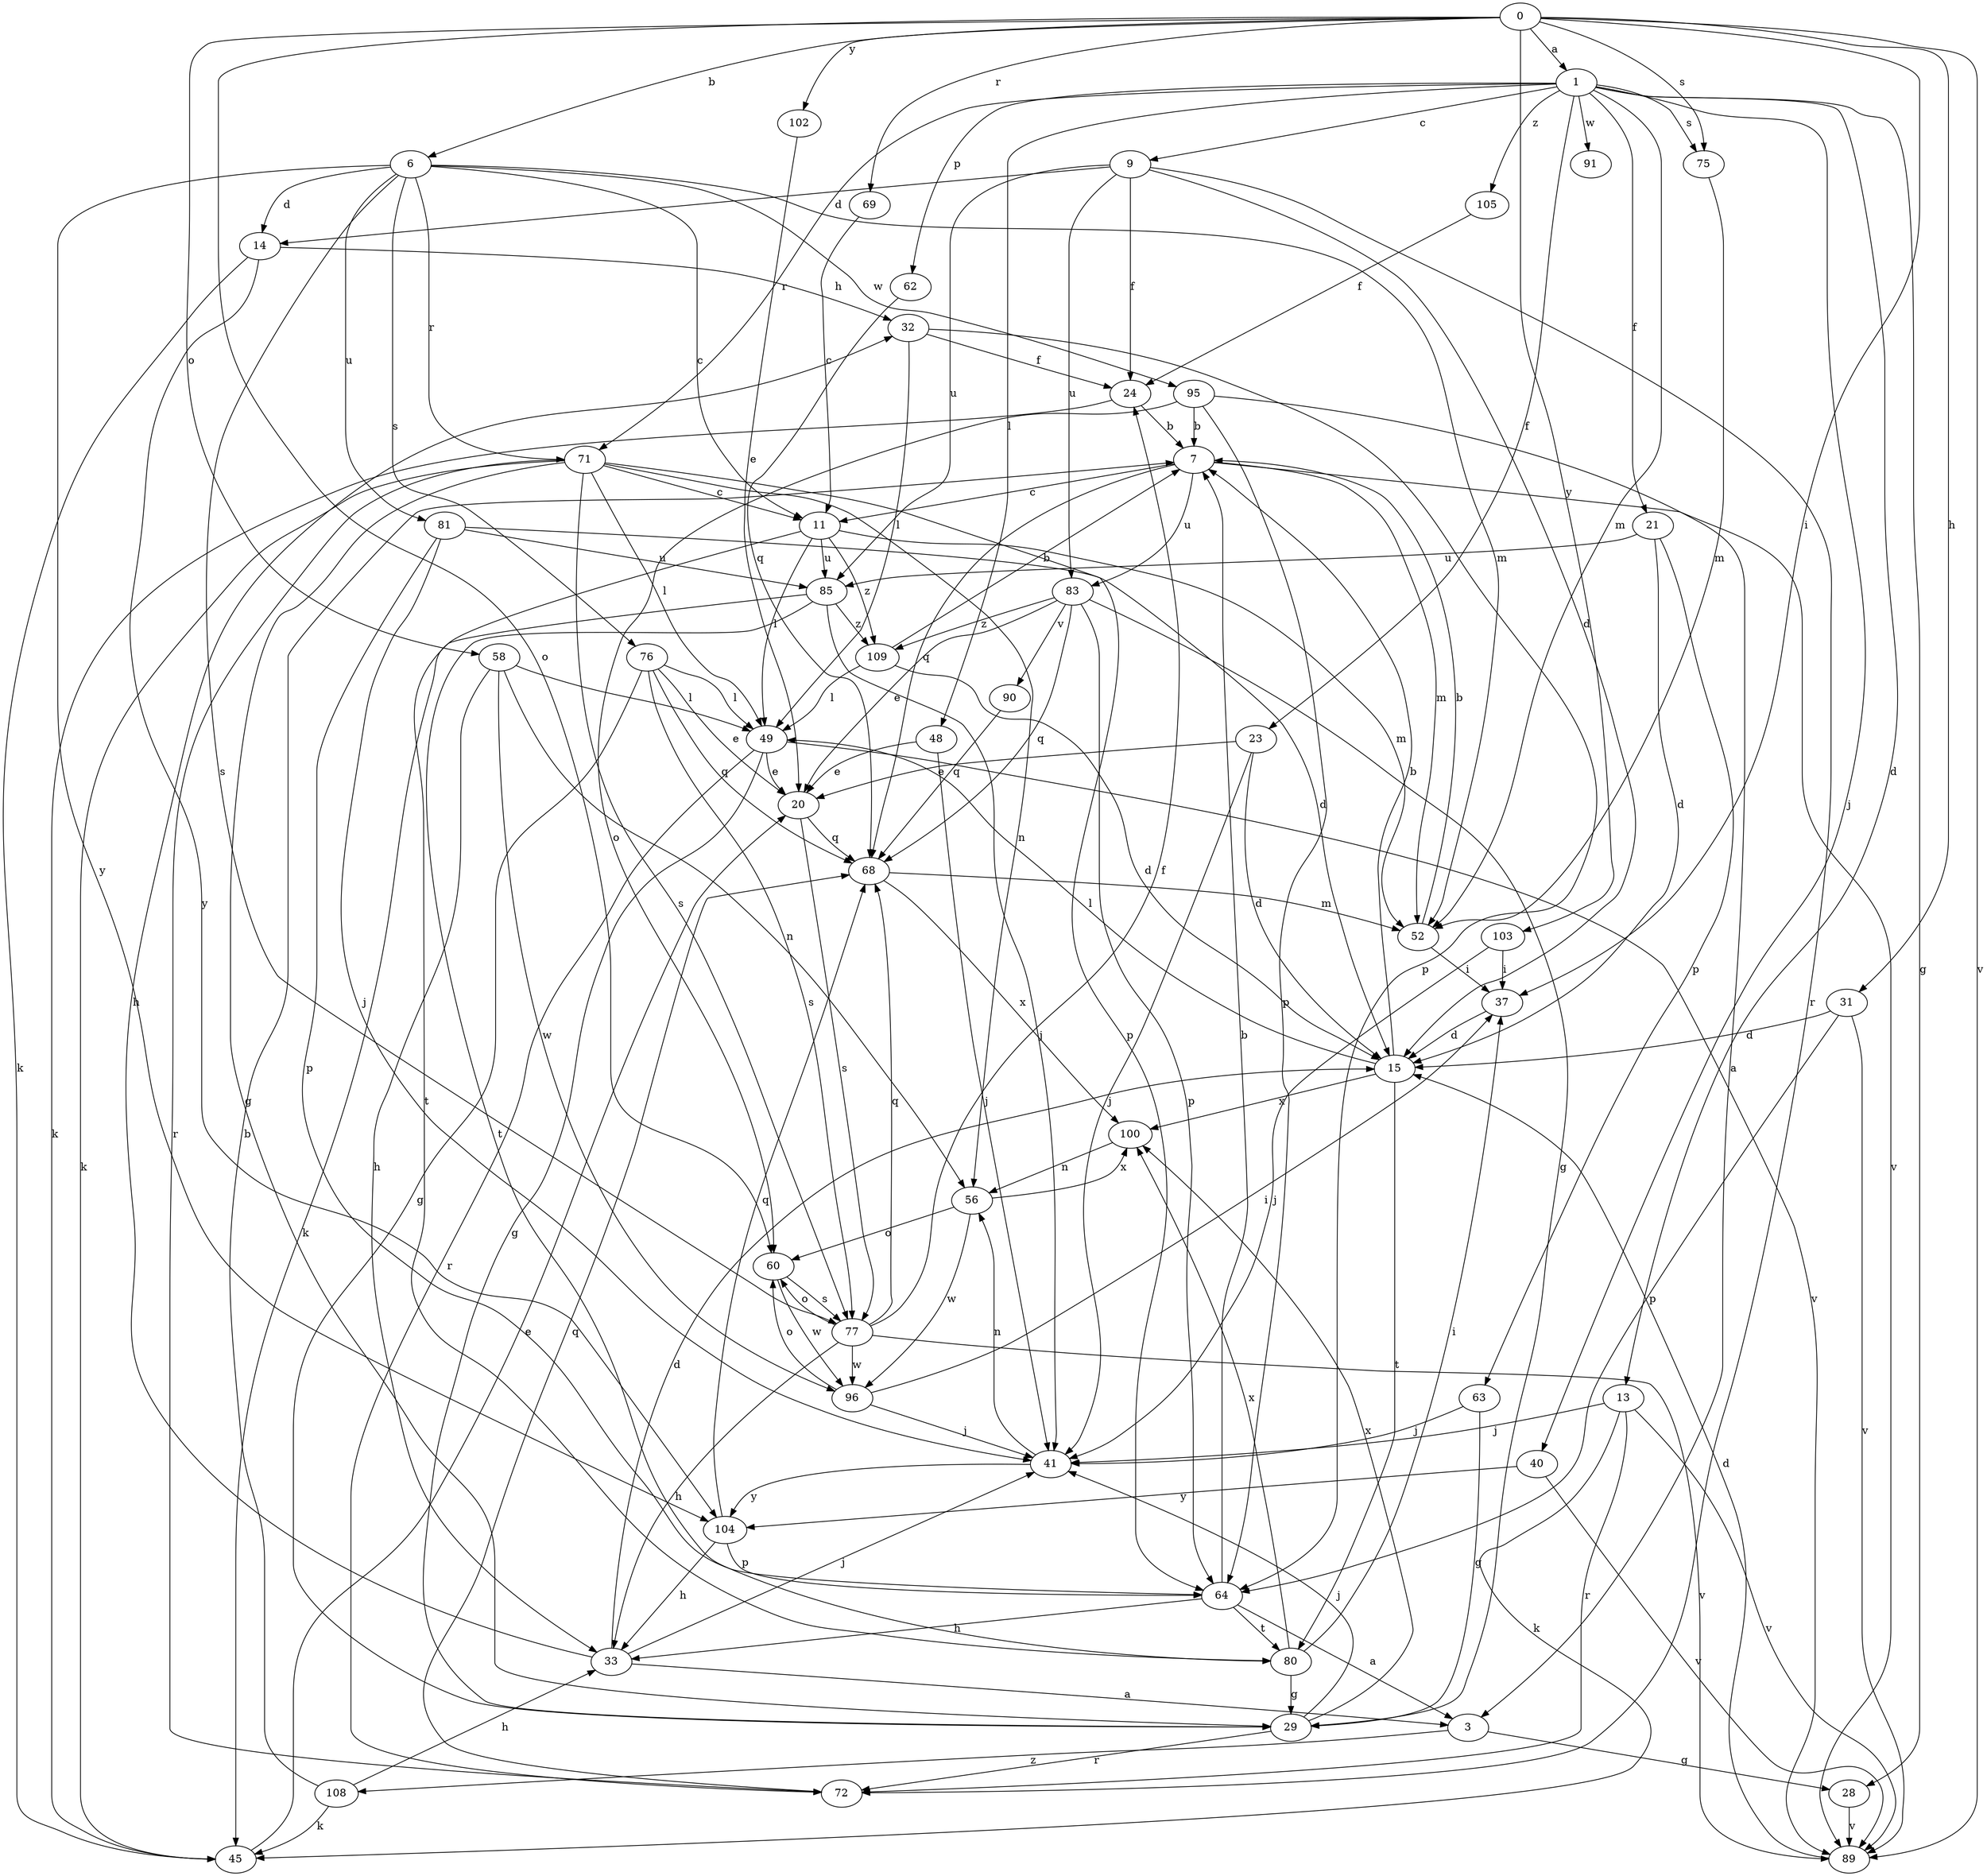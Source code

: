 strict digraph  {
0;
1;
3;
6;
7;
9;
11;
13;
14;
15;
20;
21;
23;
24;
28;
29;
31;
32;
33;
37;
40;
41;
45;
48;
49;
52;
56;
58;
60;
62;
63;
64;
68;
69;
71;
72;
75;
76;
77;
80;
81;
83;
85;
89;
90;
91;
95;
96;
100;
102;
103;
104;
105;
108;
109;
0 -> 1  [label=a];
0 -> 6  [label=b];
0 -> 31  [label=h];
0 -> 37  [label=i];
0 -> 58  [label=o];
0 -> 60  [label=o];
0 -> 69  [label=r];
0 -> 75  [label=s];
0 -> 89  [label=v];
0 -> 102  [label=y];
0 -> 103  [label=y];
1 -> 9  [label=c];
1 -> 13  [label=d];
1 -> 21  [label=f];
1 -> 23  [label=f];
1 -> 28  [label=g];
1 -> 40  [label=j];
1 -> 48  [label=l];
1 -> 52  [label=m];
1 -> 62  [label=p];
1 -> 71  [label=r];
1 -> 75  [label=s];
1 -> 91  [label=w];
1 -> 105  [label=z];
3 -> 28  [label=g];
3 -> 108  [label=z];
6 -> 11  [label=c];
6 -> 14  [label=d];
6 -> 52  [label=m];
6 -> 71  [label=r];
6 -> 76  [label=s];
6 -> 77  [label=s];
6 -> 81  [label=u];
6 -> 95  [label=w];
6 -> 104  [label=y];
7 -> 11  [label=c];
7 -> 52  [label=m];
7 -> 68  [label=q];
7 -> 83  [label=u];
7 -> 89  [label=v];
9 -> 14  [label=d];
9 -> 15  [label=d];
9 -> 24  [label=f];
9 -> 72  [label=r];
9 -> 83  [label=u];
9 -> 85  [label=u];
11 -> 49  [label=l];
11 -> 52  [label=m];
11 -> 80  [label=t];
11 -> 85  [label=u];
11 -> 109  [label=z];
13 -> 41  [label=j];
13 -> 45  [label=k];
13 -> 72  [label=r];
13 -> 89  [label=v];
14 -> 32  [label=h];
14 -> 45  [label=k];
14 -> 104  [label=y];
15 -> 7  [label=b];
15 -> 49  [label=l];
15 -> 80  [label=t];
15 -> 100  [label=x];
20 -> 68  [label=q];
20 -> 77  [label=s];
21 -> 15  [label=d];
21 -> 63  [label=p];
21 -> 85  [label=u];
23 -> 15  [label=d];
23 -> 20  [label=e];
23 -> 41  [label=j];
24 -> 7  [label=b];
24 -> 45  [label=k];
28 -> 89  [label=v];
29 -> 41  [label=j];
29 -> 72  [label=r];
29 -> 100  [label=x];
31 -> 15  [label=d];
31 -> 64  [label=p];
31 -> 89  [label=v];
32 -> 24  [label=f];
32 -> 49  [label=l];
32 -> 64  [label=p];
33 -> 3  [label=a];
33 -> 15  [label=d];
33 -> 32  [label=h];
33 -> 41  [label=j];
37 -> 15  [label=d];
40 -> 89  [label=v];
40 -> 104  [label=y];
41 -> 56  [label=n];
41 -> 104  [label=y];
45 -> 20  [label=e];
48 -> 20  [label=e];
48 -> 41  [label=j];
49 -> 20  [label=e];
49 -> 29  [label=g];
49 -> 72  [label=r];
49 -> 89  [label=v];
52 -> 7  [label=b];
52 -> 37  [label=i];
56 -> 60  [label=o];
56 -> 96  [label=w];
56 -> 100  [label=x];
58 -> 33  [label=h];
58 -> 49  [label=l];
58 -> 56  [label=n];
58 -> 96  [label=w];
60 -> 77  [label=s];
60 -> 96  [label=w];
62 -> 68  [label=q];
63 -> 29  [label=g];
63 -> 41  [label=j];
64 -> 3  [label=a];
64 -> 7  [label=b];
64 -> 33  [label=h];
64 -> 80  [label=t];
68 -> 52  [label=m];
68 -> 100  [label=x];
69 -> 11  [label=c];
71 -> 11  [label=c];
71 -> 29  [label=g];
71 -> 45  [label=k];
71 -> 49  [label=l];
71 -> 56  [label=n];
71 -> 64  [label=p];
71 -> 72  [label=r];
71 -> 77  [label=s];
72 -> 68  [label=q];
75 -> 52  [label=m];
76 -> 20  [label=e];
76 -> 29  [label=g];
76 -> 49  [label=l];
76 -> 68  [label=q];
76 -> 77  [label=s];
77 -> 24  [label=f];
77 -> 33  [label=h];
77 -> 60  [label=o];
77 -> 68  [label=q];
77 -> 89  [label=v];
77 -> 96  [label=w];
80 -> 29  [label=g];
80 -> 37  [label=i];
80 -> 100  [label=x];
81 -> 15  [label=d];
81 -> 41  [label=j];
81 -> 64  [label=p];
81 -> 85  [label=u];
83 -> 20  [label=e];
83 -> 29  [label=g];
83 -> 64  [label=p];
83 -> 68  [label=q];
83 -> 90  [label=v];
83 -> 109  [label=z];
85 -> 41  [label=j];
85 -> 45  [label=k];
85 -> 80  [label=t];
85 -> 109  [label=z];
89 -> 15  [label=d];
90 -> 68  [label=q];
95 -> 3  [label=a];
95 -> 7  [label=b];
95 -> 60  [label=o];
95 -> 64  [label=p];
96 -> 37  [label=i];
96 -> 41  [label=j];
96 -> 60  [label=o];
100 -> 56  [label=n];
102 -> 20  [label=e];
103 -> 37  [label=i];
103 -> 41  [label=j];
104 -> 33  [label=h];
104 -> 64  [label=p];
104 -> 68  [label=q];
105 -> 24  [label=f];
108 -> 7  [label=b];
108 -> 33  [label=h];
108 -> 45  [label=k];
109 -> 7  [label=b];
109 -> 15  [label=d];
109 -> 49  [label=l];
}
